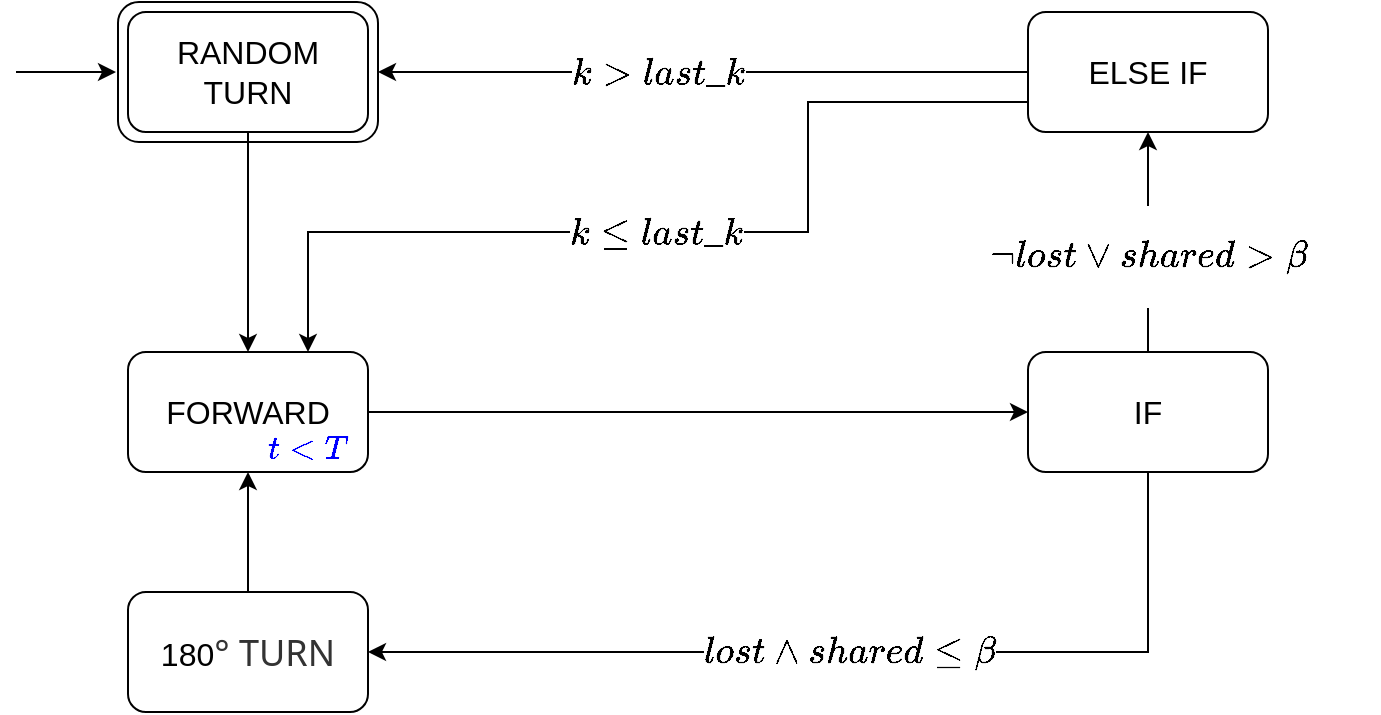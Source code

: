 <mxfile version="24.6.5" type="device">
  <diagram name="Strona-1" id="4951j1L7ajOh-OKPHVOY">
    <mxGraphModel dx="954" dy="640" grid="1" gridSize="10" guides="1" tooltips="1" connect="1" arrows="1" fold="1" page="1" pageScale="1" pageWidth="1654" pageHeight="1169" math="1" shadow="0">
      <root>
        <mxCell id="0" />
        <mxCell id="1" parent="0" />
        <mxCell id="K1mO4vP1ydDzdlwCk9hv-36" value="" style="rounded=1;whiteSpace=wrap;html=1;fontSize=16;labelBorderColor=none;gradientColor=none;perimeterSpacing=0;" vertex="1" parent="1">
          <mxGeometry x="165" y="135" width="130" height="70" as="geometry" />
        </mxCell>
        <mxCell id="K1mO4vP1ydDzdlwCk9hv-18" style="edgeStyle=orthogonalEdgeStyle;rounded=0;orthogonalLoop=1;jettySize=auto;html=1;exitX=0.5;exitY=1;exitDx=0;exitDy=0;entryX=0.5;entryY=0;entryDx=0;entryDy=0;" edge="1" parent="1" source="K1mO4vP1ydDzdlwCk9hv-1" target="K1mO4vP1ydDzdlwCk9hv-2">
          <mxGeometry relative="1" as="geometry" />
        </mxCell>
        <mxCell id="K1mO4vP1ydDzdlwCk9hv-1" value="&lt;font style=&quot;font-size: 16px;&quot;&gt;RANDOM TURN&lt;/font&gt;" style="rounded=1;whiteSpace=wrap;html=1;fontSize=16;labelBorderColor=none;gradientColor=none;perimeterSpacing=0;" vertex="1" parent="1">
          <mxGeometry x="170" y="140" width="120" height="60" as="geometry" />
        </mxCell>
        <mxCell id="K1mO4vP1ydDzdlwCk9hv-15" style="edgeStyle=orthogonalEdgeStyle;rounded=0;orthogonalLoop=1;jettySize=auto;html=1;exitX=1;exitY=0.5;exitDx=0;exitDy=0;entryX=0;entryY=0.5;entryDx=0;entryDy=0;" edge="1" parent="1" source="K1mO4vP1ydDzdlwCk9hv-2" target="K1mO4vP1ydDzdlwCk9hv-3">
          <mxGeometry relative="1" as="geometry" />
        </mxCell>
        <mxCell id="K1mO4vP1ydDzdlwCk9hv-2" value="&lt;font style=&quot;font-size: 16px;&quot;&gt;FORWARD&lt;/font&gt;" style="rounded=1;whiteSpace=wrap;html=1;fontSize=16;" vertex="1" parent="1">
          <mxGeometry x="170" y="310" width="120" height="60" as="geometry" />
        </mxCell>
        <mxCell id="K1mO4vP1ydDzdlwCk9hv-16" value="" style="edgeStyle=orthogonalEdgeStyle;rounded=0;orthogonalLoop=1;jettySize=auto;html=1;labelBorderColor=none;textShadow=0;textOpacity=60;" edge="1" parent="1" source="K1mO4vP1ydDzdlwCk9hv-3" target="K1mO4vP1ydDzdlwCk9hv-4">
          <mxGeometry relative="1" as="geometry" />
        </mxCell>
        <mxCell id="K1mO4vP1ydDzdlwCk9hv-30" value="&lt;span style=&quot;font-size: 16px;&quot;&gt;$$\neg lost \lor shared &amp;gt; \beta$$&lt;/span&gt;" style="edgeLabel;html=1;align=center;verticalAlign=middle;resizable=0;points=[];labelBackgroundColor=default;" vertex="1" connectable="0" parent="K1mO4vP1ydDzdlwCk9hv-16">
          <mxGeometry x="-0.045" y="1" relative="1" as="geometry">
            <mxPoint x="1" y="4" as="offset" />
          </mxGeometry>
        </mxCell>
        <mxCell id="K1mO4vP1ydDzdlwCk9hv-20" value="&lt;meta charset=&quot;utf-8&quot;&gt;&lt;span style=&quot;color: rgb(0, 0, 0); font-family: Helvetica; font-size: 16px; font-style: normal; font-variant-ligatures: normal; font-variant-caps: normal; font-weight: 400; letter-spacing: normal; orphans: 2; text-align: center; text-indent: 0px; text-transform: none; widows: 2; word-spacing: 0px; -webkit-text-stroke-width: 0px; white-space: nowrap; background-color: rgb(255, 255, 255); text-decoration-thickness: initial; text-decoration-style: initial; text-decoration-color: initial; display: inline !important; float: none;&quot;&gt;$$lost \land shared \leq \beta$$&lt;/span&gt;" style="edgeStyle=orthogonalEdgeStyle;rounded=0;orthogonalLoop=1;jettySize=auto;html=1;exitX=0.5;exitY=1;exitDx=0;exitDy=0;entryX=1;entryY=0.5;entryDx=0;entryDy=0;" edge="1" parent="1" source="K1mO4vP1ydDzdlwCk9hv-3" target="K1mO4vP1ydDzdlwCk9hv-5">
          <mxGeometry relative="1" as="geometry" />
        </mxCell>
        <mxCell id="K1mO4vP1ydDzdlwCk9hv-31" value="&lt;div&gt;&lt;span style=&quot;font-size: 16px;&quot;&gt;&lt;br&gt;&lt;/span&gt;&lt;/div&gt;" style="edgeLabel;html=1;align=center;verticalAlign=middle;resizable=0;points=[];" vertex="1" connectable="0" parent="K1mO4vP1ydDzdlwCk9hv-20">
          <mxGeometry x="-0.65" y="-1" relative="1" as="geometry">
            <mxPoint x="1" y="-21" as="offset" />
          </mxGeometry>
        </mxCell>
        <mxCell id="K1mO4vP1ydDzdlwCk9hv-3" value="&lt;font style=&quot;font-size: 16px;&quot;&gt;IF&lt;/font&gt;" style="rounded=1;whiteSpace=wrap;html=1;fontSize=16;" vertex="1" parent="1">
          <mxGeometry x="620" y="310" width="120" height="60" as="geometry" />
        </mxCell>
        <mxCell id="K1mO4vP1ydDzdlwCk9hv-25" value="&lt;font style=&quot;font-size: 16px;&quot;&gt;$$k &amp;gt; last\_k$$&lt;/font&gt;" style="edgeStyle=orthogonalEdgeStyle;rounded=0;orthogonalLoop=1;jettySize=auto;html=1;exitX=0;exitY=0.5;exitDx=0;exitDy=0;entryX=1;entryY=0.5;entryDx=0;entryDy=0;" edge="1" parent="1" source="K1mO4vP1ydDzdlwCk9hv-4">
          <mxGeometry x="0.143" relative="1" as="geometry">
            <mxPoint x="585" y="170" as="sourcePoint" />
            <mxPoint x="295" y="170" as="targetPoint" />
            <mxPoint as="offset" />
          </mxGeometry>
        </mxCell>
        <mxCell id="K1mO4vP1ydDzdlwCk9hv-26" value="&lt;font style=&quot;font-size: 16px;&quot;&gt;$$k \leq last\_k$$&lt;/font&gt;" style="edgeStyle=orthogonalEdgeStyle;rounded=0;orthogonalLoop=1;jettySize=auto;html=1;exitX=0;exitY=0.75;exitDx=0;exitDy=0;entryX=0.75;entryY=0;entryDx=0;entryDy=0;" edge="1" parent="1" source="K1mO4vP1ydDzdlwCk9hv-4" target="K1mO4vP1ydDzdlwCk9hv-2">
          <mxGeometry x="0.035" relative="1" as="geometry">
            <Array as="points">
              <mxPoint x="510" y="250" />
              <mxPoint x="260" y="250" />
            </Array>
            <mxPoint as="offset" />
          </mxGeometry>
        </mxCell>
        <mxCell id="K1mO4vP1ydDzdlwCk9hv-4" value="&lt;font style=&quot;font-size: 16px;&quot;&gt;ELSE IF&lt;/font&gt;" style="rounded=1;whiteSpace=wrap;html=1;fontSize=16;" vertex="1" parent="1">
          <mxGeometry x="620" y="140" width="120" height="60" as="geometry" />
        </mxCell>
        <mxCell id="K1mO4vP1ydDzdlwCk9hv-21" style="edgeStyle=orthogonalEdgeStyle;rounded=0;orthogonalLoop=1;jettySize=auto;html=1;exitX=0.5;exitY=0;exitDx=0;exitDy=0;entryX=0.5;entryY=1;entryDx=0;entryDy=0;" edge="1" parent="1" source="K1mO4vP1ydDzdlwCk9hv-5" target="K1mO4vP1ydDzdlwCk9hv-2">
          <mxGeometry relative="1" as="geometry" />
        </mxCell>
        <mxCell id="K1mO4vP1ydDzdlwCk9hv-5" value="180&lt;span style=&quot;box-sizing: border-box; margin: 0px; padding: 0px; color: rgb(51, 51, 51); font-family: system-ui, -apple-system, &amp;quot;Segoe UI&amp;quot;, Roboto, Ubuntu, Cantarell, &amp;quot;Noto Sans&amp;quot;, sans-serif; font-size: 18px; text-align: start; background-color: rgb(255, 255, 255);&quot;&gt;° TURN&lt;/span&gt;" style="rounded=1;whiteSpace=wrap;html=1;fontSize=16;" vertex="1" parent="1">
          <mxGeometry x="170" y="430" width="120" height="60" as="geometry" />
        </mxCell>
        <mxCell id="K1mO4vP1ydDzdlwCk9hv-33" value="&lt;font style=&quot;font-size: 14px;&quot; color=&quot;#0000ff&quot;&gt;$$t &amp;lt; T$$&lt;/font&gt;" style="text;html=1;align=center;verticalAlign=middle;whiteSpace=wrap;rounded=0;fontSize=14;" vertex="1" parent="1">
          <mxGeometry x="230" y="343" width="60" height="30" as="geometry" />
        </mxCell>
        <mxCell id="K1mO4vP1ydDzdlwCk9hv-35" value="" style="endArrow=classic;html=1;rounded=0;entryX=0;entryY=0.5;entryDx=0;entryDy=0;" edge="1" parent="1">
          <mxGeometry width="50" height="50" relative="1" as="geometry">
            <mxPoint x="114" y="170" as="sourcePoint" />
            <mxPoint x="164" y="170" as="targetPoint" />
          </mxGeometry>
        </mxCell>
      </root>
    </mxGraphModel>
  </diagram>
</mxfile>

